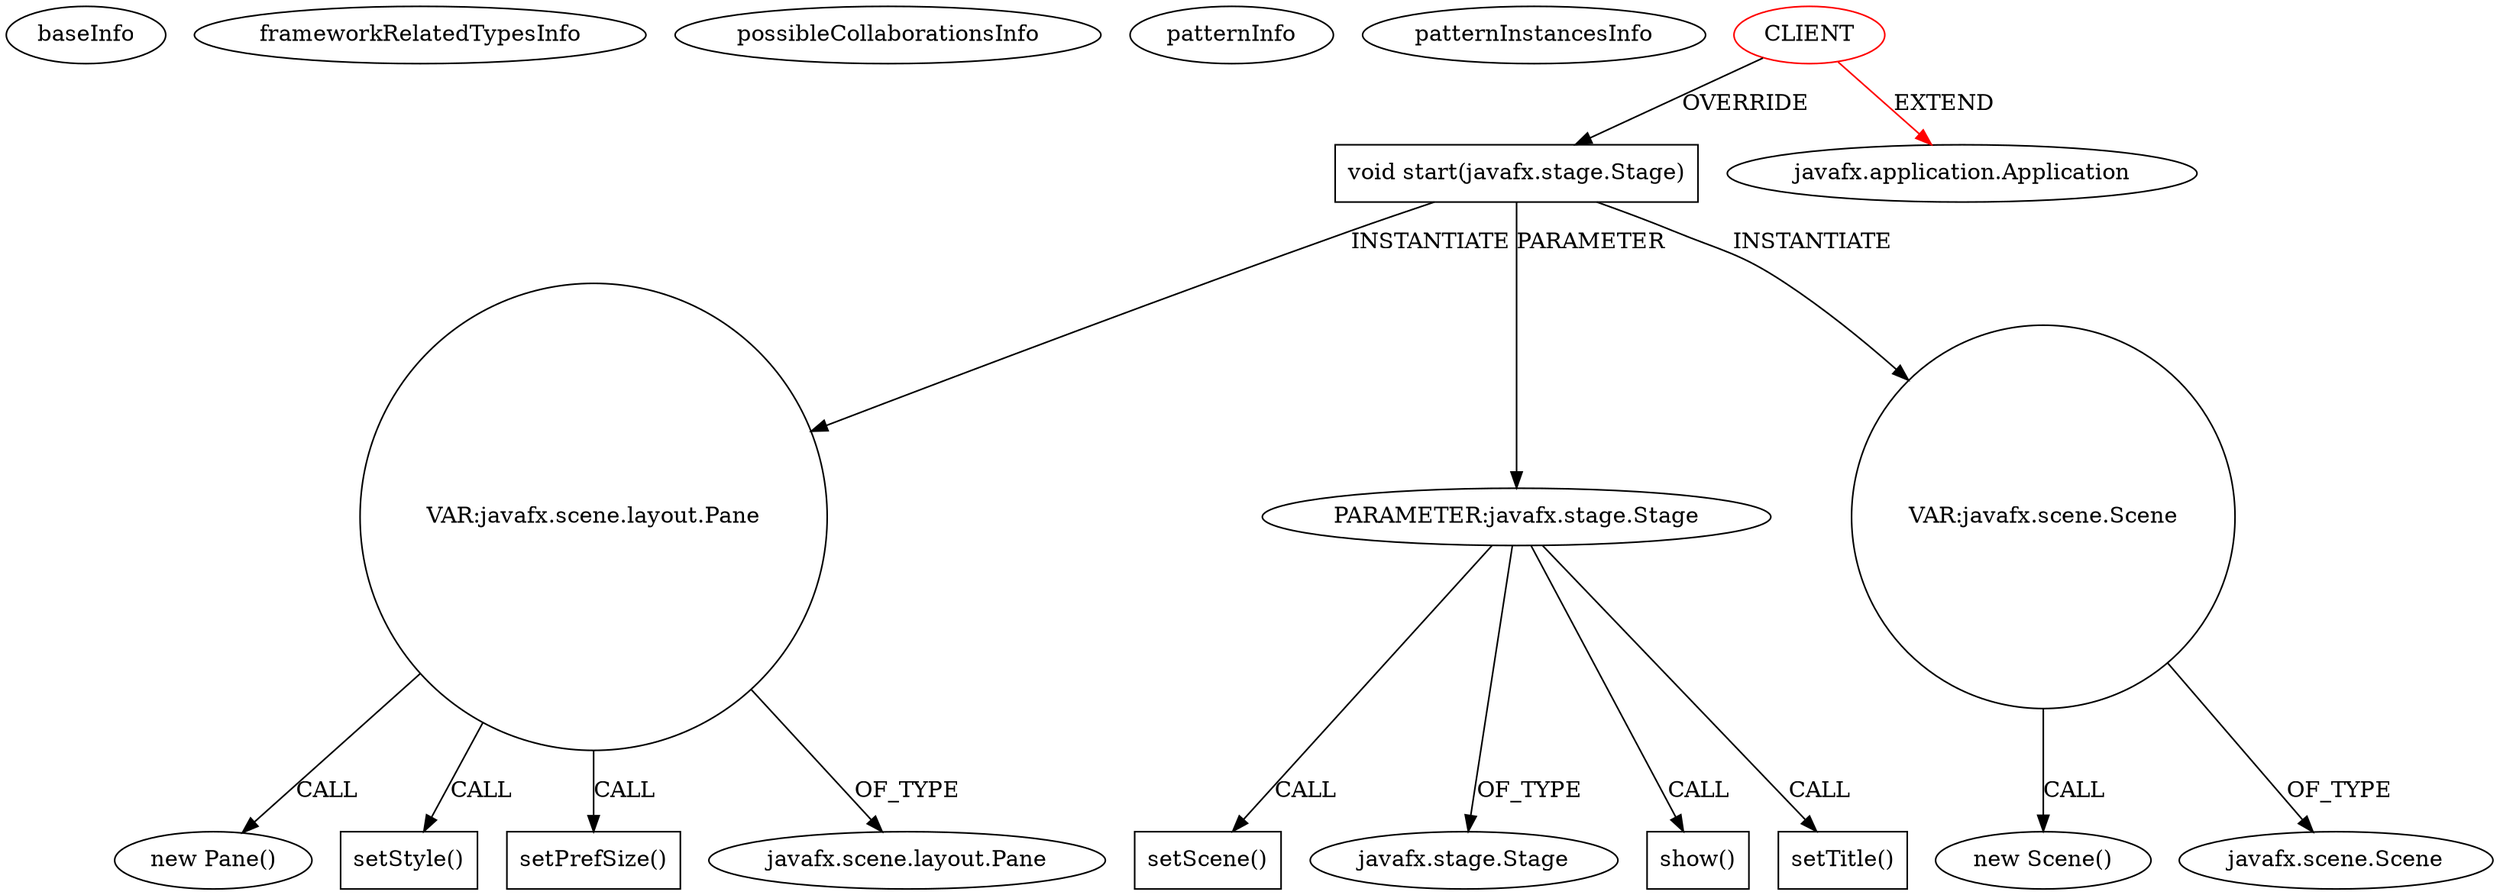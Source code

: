 digraph {
baseInfo[graphId=2355,category="pattern",isAnonymous=false,possibleRelation=false]
frameworkRelatedTypesInfo[0="javafx.application.Application"]
possibleCollaborationsInfo[]
patternInfo[frequency=2.0,patternRootClient=0]
patternInstancesInfo[0="miho-SpringSimulator~/miho-SpringSimulator/SpringSimulator-master/SpringSimulator/src/main/java/eu/mihosoft/vrl/springsimulation/Main_old.java~Main_old~3635",1="miho-SpringSimulator~/miho-SpringSimulator/SpringSimulator-master/SpringSimulator/src/main/java/eu/mihosoft/vrl/springsimulation/Main.java~Main~3633"]
5[label="new Pane()",vertexType="CONSTRUCTOR_CALL",isFrameworkType=false]
6[label="VAR:javafx.scene.layout.Pane",vertexType="VARIABLE_EXPRESION",isFrameworkType=false,shape=circle]
11[label="setStyle()",vertexType="INSIDE_CALL",isFrameworkType=false,shape=box]
9[label="setPrefSize()",vertexType="INSIDE_CALL",isFrameworkType=false,shape=box]
7[label="javafx.scene.layout.Pane",vertexType="FRAMEWORK_CLASS_TYPE",isFrameworkType=false]
2[label="void start(javafx.stage.Stage)",vertexType="OVERRIDING_METHOD_DECLARATION",isFrameworkType=false,shape=box]
0[label="CLIENT",vertexType="ROOT_CLIENT_CLASS_DECLARATION",isFrameworkType=false,color=red]
3[label="PARAMETER:javafx.stage.Stage",vertexType="PARAMETER_DECLARATION",isFrameworkType=false]
18[label="setScene()",vertexType="INSIDE_CALL",isFrameworkType=false,shape=box]
4[label="javafx.stage.Stage",vertexType="FRAMEWORK_CLASS_TYPE",isFrameworkType=false]
20[label="show()",vertexType="INSIDE_CALL",isFrameworkType=false,shape=box]
1[label="javafx.application.Application",vertexType="FRAMEWORK_CLASS_TYPE",isFrameworkType=false]
13[label="VAR:javafx.scene.Scene",vertexType="VARIABLE_EXPRESION",isFrameworkType=false,shape=circle]
12[label="new Scene()",vertexType="CONSTRUCTOR_CALL",isFrameworkType=false]
14[label="javafx.scene.Scene",vertexType="FRAMEWORK_CLASS_TYPE",isFrameworkType=false]
16[label="setTitle()",vertexType="INSIDE_CALL",isFrameworkType=false,shape=box]
3->20[label="CALL"]
2->3[label="PARAMETER"]
0->1[label="EXTEND",color=red]
6->7[label="OF_TYPE"]
3->16[label="CALL"]
3->4[label="OF_TYPE"]
0->2[label="OVERRIDE"]
6->11[label="CALL"]
3->18[label="CALL"]
6->9[label="CALL"]
2->6[label="INSTANTIATE"]
6->5[label="CALL"]
13->14[label="OF_TYPE"]
13->12[label="CALL"]
2->13[label="INSTANTIATE"]
}
